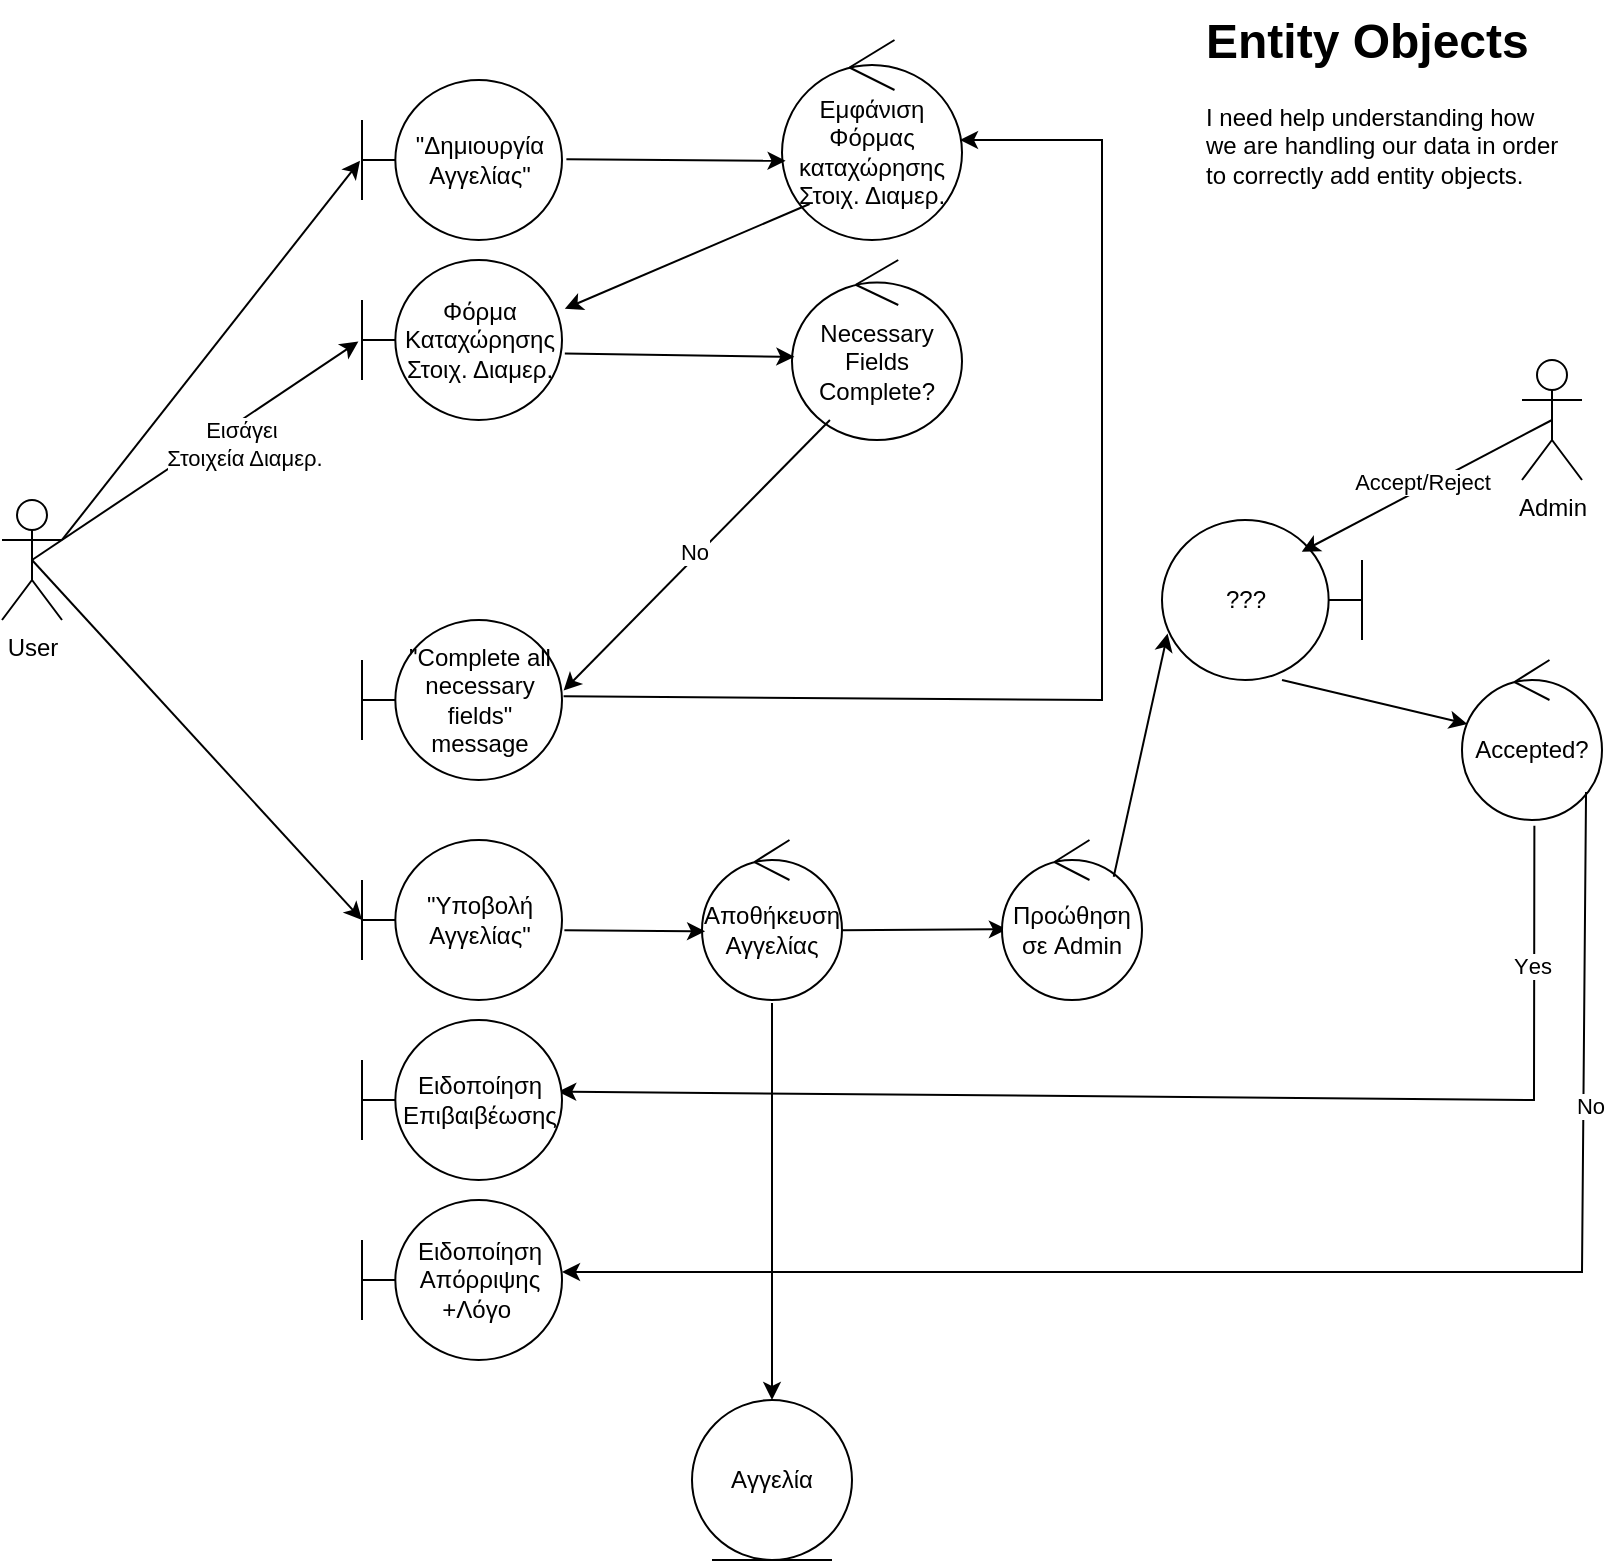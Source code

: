 <mxfile version="26.2.15">
  <diagram name="Page-1" id="PRP--ctV8eGrsoy34s4T">
    <mxGraphModel dx="513" dy="695" grid="1" gridSize="10" guides="1" tooltips="1" connect="1" arrows="1" fold="1" page="1" pageScale="1" pageWidth="850" pageHeight="1100" math="0" shadow="0">
      <root>
        <mxCell id="0" />
        <mxCell id="1" parent="0" />
        <mxCell id="bOtxQlMlraPIaFeYF3eE-1" value="&quot;Δημιουργία Αγγελίας&quot;" style="shape=umlBoundary;whiteSpace=wrap;html=1;" parent="1" vertex="1">
          <mxGeometry x="200" y="50" width="100" height="80" as="geometry" />
        </mxCell>
        <mxCell id="bOtxQlMlraPIaFeYF3eE-2" value="User&lt;div&gt;&lt;br&gt;&lt;/div&gt;" style="shape=umlActor;verticalLabelPosition=bottom;verticalAlign=top;html=1;outlineConnect=0;" parent="1" vertex="1">
          <mxGeometry x="20" y="260" width="30" height="60" as="geometry" />
        </mxCell>
        <mxCell id="bOtxQlMlraPIaFeYF3eE-3" value="" style="endArrow=classic;html=1;rounded=0;exitX=1;exitY=0.333;exitDx=0;exitDy=0;exitPerimeter=0;entryX=-0.01;entryY=0.505;entryDx=0;entryDy=0;entryPerimeter=0;" parent="1" source="bOtxQlMlraPIaFeYF3eE-2" target="bOtxQlMlraPIaFeYF3eE-1" edge="1">
          <mxGeometry width="50" height="50" relative="1" as="geometry">
            <mxPoint x="140" y="200" as="sourcePoint" />
            <mxPoint x="190" y="150" as="targetPoint" />
          </mxGeometry>
        </mxCell>
        <mxCell id="bOtxQlMlraPIaFeYF3eE-4" value="Eμφάνιση Φόρμας καταχώρησης Στοιχ. Διαμερ." style="ellipse;shape=umlControl;whiteSpace=wrap;html=1;" parent="1" vertex="1">
          <mxGeometry x="410" y="30" width="90" height="100" as="geometry" />
        </mxCell>
        <mxCell id="bOtxQlMlraPIaFeYF3eE-5" value="" style="endArrow=classic;html=1;rounded=0;exitX=1.022;exitY=0.495;exitDx=0;exitDy=0;exitPerimeter=0;entryX=0.02;entryY=0.604;entryDx=0;entryDy=0;entryPerimeter=0;" parent="1" source="bOtxQlMlraPIaFeYF3eE-1" target="bOtxQlMlraPIaFeYF3eE-4" edge="1">
          <mxGeometry width="50" height="50" relative="1" as="geometry">
            <mxPoint x="360" y="190" as="sourcePoint" />
            <mxPoint x="410" y="140" as="targetPoint" />
          </mxGeometry>
        </mxCell>
        <mxCell id="bOtxQlMlraPIaFeYF3eE-6" value="Φόρμα Καταχώρησης Στοιχ. Διαμερ." style="shape=umlBoundary;whiteSpace=wrap;html=1;" parent="1" vertex="1">
          <mxGeometry x="200" y="140" width="100" height="80" as="geometry" />
        </mxCell>
        <mxCell id="bOtxQlMlraPIaFeYF3eE-7" value="" style="endArrow=classic;html=1;rounded=0;exitX=0.153;exitY=0.82;exitDx=0;exitDy=0;exitPerimeter=0;entryX=1.014;entryY=0.305;entryDx=0;entryDy=0;entryPerimeter=0;" parent="1" source="bOtxQlMlraPIaFeYF3eE-4" target="bOtxQlMlraPIaFeYF3eE-6" edge="1">
          <mxGeometry width="50" height="50" relative="1" as="geometry">
            <mxPoint x="370" y="200" as="sourcePoint" />
            <mxPoint x="420" y="150" as="targetPoint" />
          </mxGeometry>
        </mxCell>
        <mxCell id="bOtxQlMlraPIaFeYF3eE-8" value="" style="endArrow=classic;html=1;rounded=0;exitX=0.5;exitY=0.5;exitDx=0;exitDy=0;exitPerimeter=0;entryX=-0.018;entryY=0.51;entryDx=0;entryDy=0;entryPerimeter=0;" parent="1" source="bOtxQlMlraPIaFeYF3eE-2" target="bOtxQlMlraPIaFeYF3eE-6" edge="1">
          <mxGeometry width="50" height="50" relative="1" as="geometry">
            <mxPoint x="110" y="270" as="sourcePoint" />
            <mxPoint x="160" y="220" as="targetPoint" />
          </mxGeometry>
        </mxCell>
        <mxCell id="bOtxQlMlraPIaFeYF3eE-9" value="Εισάγει&amp;nbsp;&lt;div&gt;Στοιχεία Διαμερ.&lt;/div&gt;" style="edgeLabel;html=1;align=center;verticalAlign=middle;resizable=0;points=[];" parent="bOtxQlMlraPIaFeYF3eE-8" vertex="1" connectable="0">
          <mxGeometry x="0.023" y="3" relative="1" as="geometry">
            <mxPoint x="24" as="offset" />
          </mxGeometry>
        </mxCell>
        <mxCell id="bOtxQlMlraPIaFeYF3eE-10" value="&quot;Complete all necessary fields&quot;&lt;div&gt;message&lt;/div&gt;" style="shape=umlBoundary;whiteSpace=wrap;html=1;" parent="1" vertex="1">
          <mxGeometry x="200" y="320" width="100" height="80" as="geometry" />
        </mxCell>
        <mxCell id="bOtxQlMlraPIaFeYF3eE-11" value="Νecessary Fields Complete?" style="ellipse;shape=umlControl;whiteSpace=wrap;html=1;" parent="1" vertex="1">
          <mxGeometry x="415" y="140" width="85" height="90" as="geometry" />
        </mxCell>
        <mxCell id="bOtxQlMlraPIaFeYF3eE-12" value="" style="endArrow=classic;html=1;rounded=0;exitX=1.014;exitY=0.585;exitDx=0;exitDy=0;exitPerimeter=0;entryX=0.014;entryY=0.538;entryDx=0;entryDy=0;entryPerimeter=0;" parent="1" source="bOtxQlMlraPIaFeYF3eE-6" target="bOtxQlMlraPIaFeYF3eE-11" edge="1">
          <mxGeometry width="50" height="50" relative="1" as="geometry">
            <mxPoint x="340" y="290" as="sourcePoint" />
            <mxPoint x="390" y="240" as="targetPoint" />
          </mxGeometry>
        </mxCell>
        <mxCell id="bOtxQlMlraPIaFeYF3eE-13" value="" style="endArrow=classic;html=1;rounded=0;entryX=1.008;entryY=0.441;entryDx=0;entryDy=0;entryPerimeter=0;" parent="1" target="bOtxQlMlraPIaFeYF3eE-10" edge="1">
          <mxGeometry width="50" height="50" relative="1" as="geometry">
            <mxPoint x="433.963" y="220.0" as="sourcePoint" />
            <mxPoint x="310" y="354.05" as="targetPoint" />
          </mxGeometry>
        </mxCell>
        <mxCell id="bOtxQlMlraPIaFeYF3eE-14" value="No" style="edgeLabel;html=1;align=center;verticalAlign=middle;resizable=0;points=[];" parent="bOtxQlMlraPIaFeYF3eE-13" vertex="1" connectable="0">
          <mxGeometry x="-0.003" y="-3" relative="1" as="geometry">
            <mxPoint y="1" as="offset" />
          </mxGeometry>
        </mxCell>
        <mxCell id="bOtxQlMlraPIaFeYF3eE-16" value="" style="endArrow=classic;html=1;rounded=0;exitX=1.008;exitY=0.477;exitDx=0;exitDy=0;exitPerimeter=0;" parent="1" source="bOtxQlMlraPIaFeYF3eE-10" edge="1">
          <mxGeometry width="50" height="50" relative="1" as="geometry">
            <mxPoint x="320" y="380" as="sourcePoint" />
            <mxPoint x="499" y="80" as="targetPoint" />
            <Array as="points">
              <mxPoint x="570" y="360" />
              <mxPoint x="570" y="80" />
            </Array>
          </mxGeometry>
        </mxCell>
        <mxCell id="bOtxQlMlraPIaFeYF3eE-17" value="&quot;Yποβολή Αγγελίας&quot;" style="shape=umlBoundary;whiteSpace=wrap;html=1;" parent="1" vertex="1">
          <mxGeometry x="200" y="430" width="100" height="80" as="geometry" />
        </mxCell>
        <mxCell id="bOtxQlMlraPIaFeYF3eE-18" value="" style="endArrow=classic;html=1;rounded=0;exitX=0.5;exitY=0.5;exitDx=0;exitDy=0;exitPerimeter=0;entryX=0;entryY=0.5;entryDx=0;entryDy=0;entryPerimeter=0;" parent="1" source="bOtxQlMlraPIaFeYF3eE-2" target="bOtxQlMlraPIaFeYF3eE-17" edge="1">
          <mxGeometry width="50" height="50" relative="1" as="geometry">
            <mxPoint x="100" y="460" as="sourcePoint" />
            <mxPoint x="150" y="410" as="targetPoint" />
          </mxGeometry>
        </mxCell>
        <mxCell id="bOtxQlMlraPIaFeYF3eE-19" value="Aποθήκευση Αγγελίας" style="ellipse;shape=umlControl;whiteSpace=wrap;html=1;" parent="1" vertex="1">
          <mxGeometry x="370" y="430" width="70" height="80" as="geometry" />
        </mxCell>
        <mxCell id="bOtxQlMlraPIaFeYF3eE-20" value="" style="endArrow=classic;html=1;rounded=0;exitX=1.012;exitY=0.564;exitDx=0;exitDy=0;exitPerimeter=0;entryX=0.022;entryY=0.571;entryDx=0;entryDy=0;entryPerimeter=0;" parent="1" source="bOtxQlMlraPIaFeYF3eE-17" target="bOtxQlMlraPIaFeYF3eE-19" edge="1">
          <mxGeometry width="50" height="50" relative="1" as="geometry">
            <mxPoint x="360" y="480" as="sourcePoint" />
            <mxPoint x="410" y="430" as="targetPoint" />
          </mxGeometry>
        </mxCell>
        <mxCell id="bOtxQlMlraPIaFeYF3eE-21" value="" style="endArrow=classic;html=1;rounded=0;exitX=0.993;exitY=0.564;exitDx=0;exitDy=0;exitPerimeter=0;entryX=0.035;entryY=0.558;entryDx=0;entryDy=0;entryPerimeter=0;" parent="1" source="bOtxQlMlraPIaFeYF3eE-19" target="bOtxQlMlraPIaFeYF3eE-22" edge="1">
          <mxGeometry width="50" height="50" relative="1" as="geometry">
            <mxPoint x="500" y="490" as="sourcePoint" />
            <mxPoint x="520" y="473" as="targetPoint" />
          </mxGeometry>
        </mxCell>
        <mxCell id="bOtxQlMlraPIaFeYF3eE-22" value="Προώθηση σε Admin" style="ellipse;shape=umlControl;whiteSpace=wrap;html=1;" parent="1" vertex="1">
          <mxGeometry x="520" y="430" width="70" height="80" as="geometry" />
        </mxCell>
        <mxCell id="bOtxQlMlraPIaFeYF3eE-23" value="???" style="shape=umlBoundary;whiteSpace=wrap;html=1;direction=west;" parent="1" vertex="1">
          <mxGeometry x="600" y="270" width="100" height="80" as="geometry" />
        </mxCell>
        <mxCell id="bOtxQlMlraPIaFeYF3eE-24" value="" style="endArrow=classic;html=1;rounded=0;entryX=0.972;entryY=0.29;entryDx=0;entryDy=0;entryPerimeter=0;exitX=0.798;exitY=0.23;exitDx=0;exitDy=0;exitPerimeter=0;" parent="1" source="bOtxQlMlraPIaFeYF3eE-22" target="bOtxQlMlraPIaFeYF3eE-23" edge="1">
          <mxGeometry width="50" height="50" relative="1" as="geometry">
            <mxPoint x="610" y="420" as="sourcePoint" />
            <mxPoint x="660" y="370" as="targetPoint" />
          </mxGeometry>
        </mxCell>
        <mxCell id="bOtxQlMlraPIaFeYF3eE-25" value="&lt;div&gt;Αdmin&lt;/div&gt;" style="shape=umlActor;verticalLabelPosition=bottom;verticalAlign=top;html=1;outlineConnect=0;" parent="1" vertex="1">
          <mxGeometry x="780" y="190" width="30" height="60" as="geometry" />
        </mxCell>
        <mxCell id="bOtxQlMlraPIaFeYF3eE-26" value="" style="endArrow=classic;html=1;rounded=0;exitX=0.5;exitY=0.5;exitDx=0;exitDy=0;exitPerimeter=0;entryX=0.301;entryY=0.802;entryDx=0;entryDy=0;entryPerimeter=0;" parent="1" source="bOtxQlMlraPIaFeYF3eE-25" target="bOtxQlMlraPIaFeYF3eE-23" edge="1">
          <mxGeometry width="50" height="50" relative="1" as="geometry">
            <mxPoint x="670" y="210" as="sourcePoint" />
            <mxPoint x="720" y="160" as="targetPoint" />
          </mxGeometry>
        </mxCell>
        <mxCell id="bOtxQlMlraPIaFeYF3eE-27" value="Accept/Reject" style="edgeLabel;html=1;align=center;verticalAlign=middle;resizable=0;points=[];" parent="bOtxQlMlraPIaFeYF3eE-26" vertex="1" connectable="0">
          <mxGeometry x="0.326" y="1" relative="1" as="geometry">
            <mxPoint x="17" y="-14" as="offset" />
          </mxGeometry>
        </mxCell>
        <mxCell id="bOtxQlMlraPIaFeYF3eE-28" value="Accepted?" style="ellipse;shape=umlControl;whiteSpace=wrap;html=1;" parent="1" vertex="1">
          <mxGeometry x="750" y="340" width="70" height="80" as="geometry" />
        </mxCell>
        <mxCell id="bOtxQlMlraPIaFeYF3eE-29" value="" style="endArrow=classic;html=1;rounded=0;exitX=0.4;exitY=0;exitDx=0;exitDy=0;exitPerimeter=0;entryX=0.038;entryY=0.4;entryDx=0;entryDy=0;entryPerimeter=0;" parent="1" source="bOtxQlMlraPIaFeYF3eE-23" target="bOtxQlMlraPIaFeYF3eE-28" edge="1">
          <mxGeometry width="50" height="50" relative="1" as="geometry">
            <mxPoint x="710" y="410" as="sourcePoint" />
            <mxPoint x="760" y="360" as="targetPoint" />
          </mxGeometry>
        </mxCell>
        <mxCell id="bOtxQlMlraPIaFeYF3eE-30" value="" style="endArrow=classic;html=1;rounded=0;exitX=0.517;exitY=1.036;exitDx=0;exitDy=0;exitPerimeter=0;entryX=0.981;entryY=0.448;entryDx=0;entryDy=0;entryPerimeter=0;" parent="1" source="bOtxQlMlraPIaFeYF3eE-28" target="bOtxQlMlraPIaFeYF3eE-31" edge="1">
          <mxGeometry width="50" height="50" relative="1" as="geometry">
            <mxPoint x="610" y="620" as="sourcePoint" />
            <mxPoint x="350" y="560" as="targetPoint" />
            <Array as="points">
              <mxPoint x="786" y="560" />
            </Array>
          </mxGeometry>
        </mxCell>
        <mxCell id="bOtxQlMlraPIaFeYF3eE-33" value="Υes" style="edgeLabel;html=1;align=center;verticalAlign=middle;resizable=0;points=[];" parent="bOtxQlMlraPIaFeYF3eE-30" vertex="1" connectable="0">
          <mxGeometry x="-0.776" y="-1" relative="1" as="geometry">
            <mxPoint as="offset" />
          </mxGeometry>
        </mxCell>
        <mxCell id="bOtxQlMlraPIaFeYF3eE-31" value="Eιδοποίηση Επιβαιβέωσης" style="shape=umlBoundary;whiteSpace=wrap;html=1;" parent="1" vertex="1">
          <mxGeometry x="200" y="520" width="100" height="80" as="geometry" />
        </mxCell>
        <mxCell id="bOtxQlMlraPIaFeYF3eE-32" value="Ειδοποίηση Απόρριψης&lt;div&gt;+Λόγο&amp;nbsp;&lt;/div&gt;" style="shape=umlBoundary;whiteSpace=wrap;html=1;" parent="1" vertex="1">
          <mxGeometry x="200" y="610" width="100" height="80" as="geometry" />
        </mxCell>
        <mxCell id="bOtxQlMlraPIaFeYF3eE-34" value="" style="endArrow=classic;html=1;rounded=0;exitX=0.886;exitY=0.825;exitDx=0;exitDy=0;exitPerimeter=0;" parent="1" source="bOtxQlMlraPIaFeYF3eE-28" edge="1">
          <mxGeometry width="50" height="50" relative="1" as="geometry">
            <mxPoint x="830" y="460" as="sourcePoint" />
            <mxPoint x="300" y="646" as="targetPoint" />
            <Array as="points">
              <mxPoint x="810" y="646" />
            </Array>
          </mxGeometry>
        </mxCell>
        <mxCell id="bOtxQlMlraPIaFeYF3eE-35" value="No" style="edgeLabel;html=1;align=center;verticalAlign=middle;resizable=0;points=[];" parent="bOtxQlMlraPIaFeYF3eE-34" vertex="1" connectable="0">
          <mxGeometry x="-0.58" y="3" relative="1" as="geometry">
            <mxPoint y="-1" as="offset" />
          </mxGeometry>
        </mxCell>
        <mxCell id="bOtxQlMlraPIaFeYF3eE-36" value="&lt;h1 style=&quot;margin-top: 0px;&quot;&gt;Entity Objects&lt;/h1&gt;&lt;div&gt;I need help understanding how we are handling our data in order to correctly add entity objects.&lt;/div&gt;" style="text;html=1;whiteSpace=wrap;overflow=hidden;rounded=0;" parent="1" vertex="1">
          <mxGeometry x="620" y="10" width="180" height="120" as="geometry" />
        </mxCell>
        <mxCell id="bOtxQlMlraPIaFeYF3eE-37" value="" style="endArrow=classic;html=1;rounded=0;exitX=0.5;exitY=1.019;exitDx=0;exitDy=0;exitPerimeter=0;entryX=0.5;entryY=0;entryDx=0;entryDy=0;" parent="1" source="bOtxQlMlraPIaFeYF3eE-19" target="bOtxQlMlraPIaFeYF3eE-38" edge="1">
          <mxGeometry width="50" height="50" relative="1" as="geometry">
            <mxPoint x="450" y="750" as="sourcePoint" />
            <mxPoint x="405" y="700" as="targetPoint" />
          </mxGeometry>
        </mxCell>
        <mxCell id="bOtxQlMlraPIaFeYF3eE-38" value="Aγγελία" style="ellipse;shape=umlEntity;whiteSpace=wrap;html=1;" parent="1" vertex="1">
          <mxGeometry x="365" y="710" width="80" height="80" as="geometry" />
        </mxCell>
      </root>
    </mxGraphModel>
  </diagram>
</mxfile>
